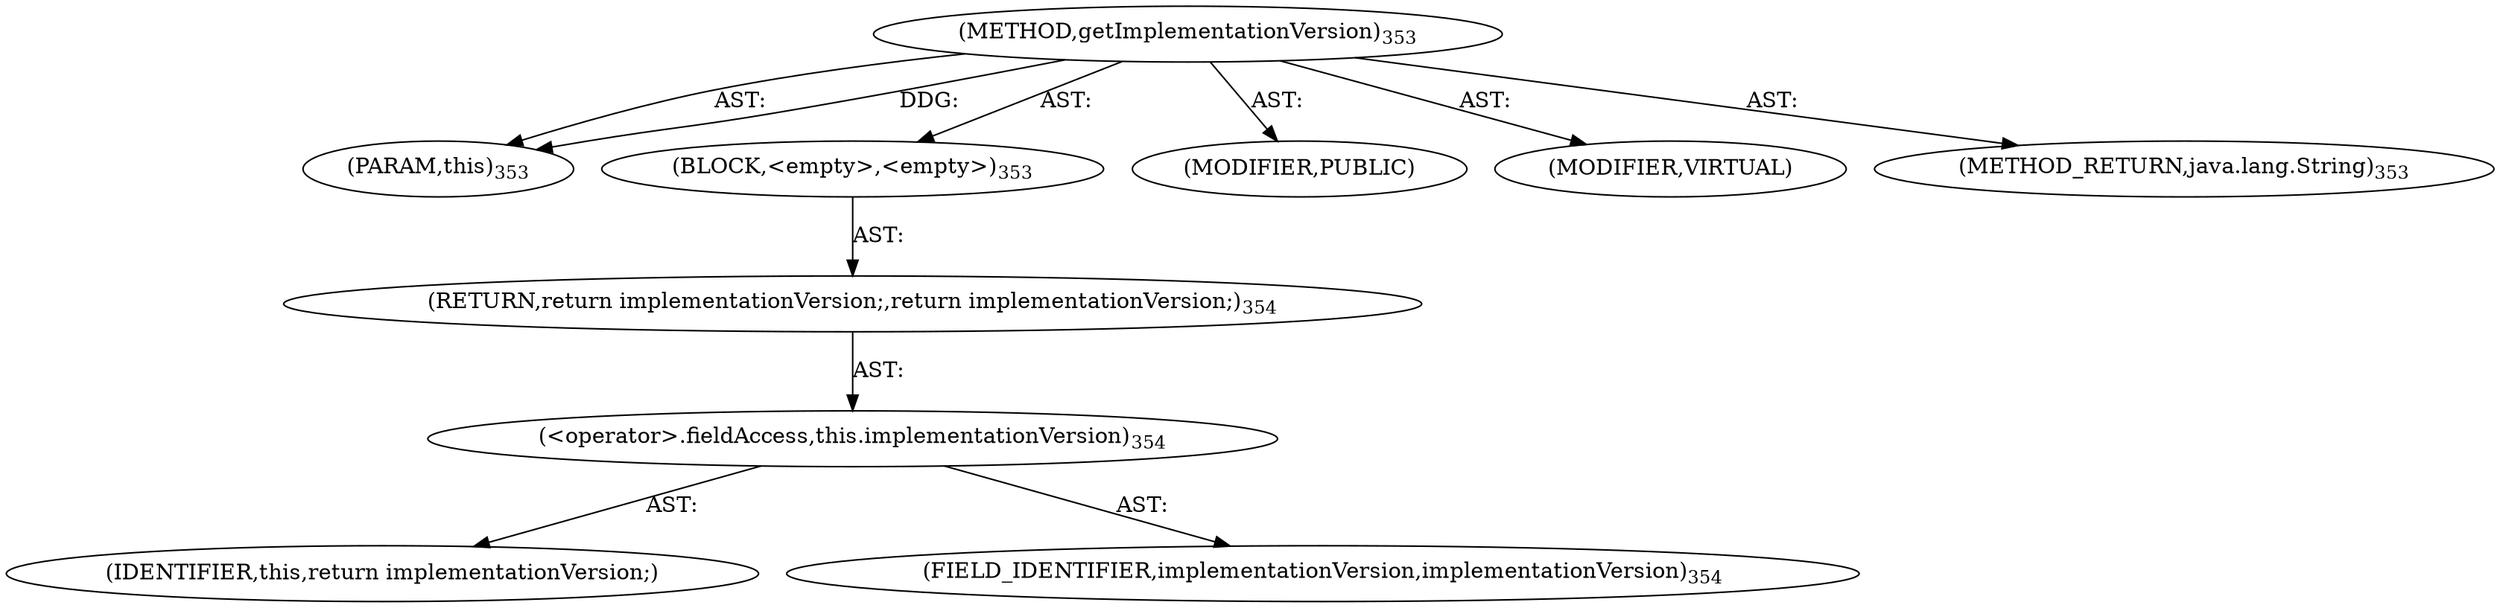 digraph "getImplementationVersion" {  
"111669149704" [label = <(METHOD,getImplementationVersion)<SUB>353</SUB>> ]
"115964117015" [label = <(PARAM,this)<SUB>353</SUB>> ]
"25769803794" [label = <(BLOCK,&lt;empty&gt;,&lt;empty&gt;)<SUB>353</SUB>> ]
"146028888071" [label = <(RETURN,return implementationVersion;,return implementationVersion;)<SUB>354</SUB>> ]
"30064771146" [label = <(&lt;operator&gt;.fieldAccess,this.implementationVersion)<SUB>354</SUB>> ]
"68719476808" [label = <(IDENTIFIER,this,return implementationVersion;)> ]
"55834574864" [label = <(FIELD_IDENTIFIER,implementationVersion,implementationVersion)<SUB>354</SUB>> ]
"133143986221" [label = <(MODIFIER,PUBLIC)> ]
"133143986222" [label = <(MODIFIER,VIRTUAL)> ]
"128849018888" [label = <(METHOD_RETURN,java.lang.String)<SUB>353</SUB>> ]
  "111669149704" -> "115964117015"  [ label = "AST: "] 
  "111669149704" -> "25769803794"  [ label = "AST: "] 
  "111669149704" -> "133143986221"  [ label = "AST: "] 
  "111669149704" -> "133143986222"  [ label = "AST: "] 
  "111669149704" -> "128849018888"  [ label = "AST: "] 
  "25769803794" -> "146028888071"  [ label = "AST: "] 
  "146028888071" -> "30064771146"  [ label = "AST: "] 
  "30064771146" -> "68719476808"  [ label = "AST: "] 
  "30064771146" -> "55834574864"  [ label = "AST: "] 
  "111669149704" -> "115964117015"  [ label = "DDG: "] 
}
